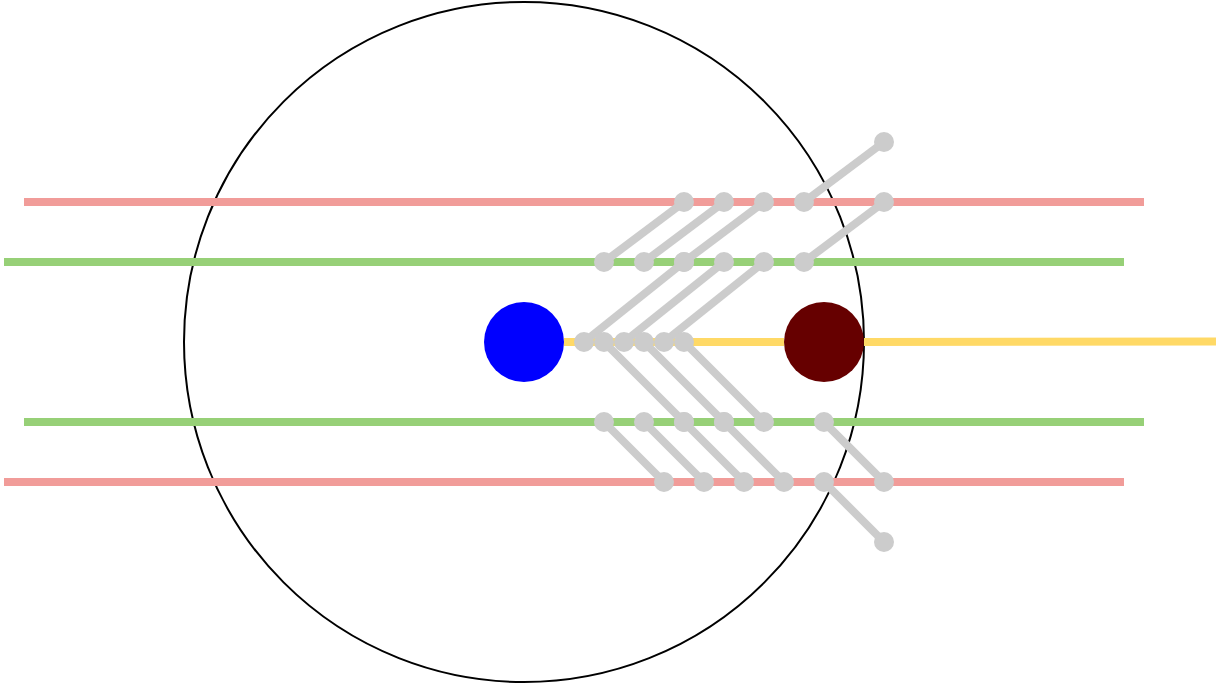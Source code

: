 <mxfile version="14.3.1" type="github">
  <diagram id="3MmdfEX-Yjmr-JOF9PcV" name="Page-1">
    <mxGraphModel dx="542" dy="285" grid="1" gridSize="10" guides="1" tooltips="1" connect="1" arrows="1" fold="1" page="1" pageScale="1" pageWidth="827" pageHeight="1169" math="0" shadow="0">
      <root>
        <mxCell id="0" />
        <mxCell id="1" parent="0" />
        <mxCell id="YL2AKY2UTasLXl6dypVk-1" value="" style="ellipse;whiteSpace=wrap;html=1;aspect=fixed;" vertex="1" parent="1">
          <mxGeometry x="700" y="200" width="340" height="340" as="geometry" />
        </mxCell>
        <mxCell id="YL2AKY2UTasLXl6dypVk-2" value="" style="ellipse;whiteSpace=wrap;html=1;aspect=fixed;fillColor=#0000FF;strokeColor=none;" vertex="1" parent="1">
          <mxGeometry x="850" y="350" width="40" height="40" as="geometry" />
        </mxCell>
        <mxCell id="YL2AKY2UTasLXl6dypVk-3" value="" style="endArrow=none;html=1;exitX=1;exitY=0.5;exitDx=0;exitDy=0;strokeColor=#FFD966;strokeWidth=4;" edge="1" parent="1" source="YL2AKY2UTasLXl6dypVk-11">
          <mxGeometry width="50" height="50" relative="1" as="geometry">
            <mxPoint x="1030.0" y="369.71" as="sourcePoint" />
            <mxPoint x="1216" y="369.71" as="targetPoint" />
          </mxGeometry>
        </mxCell>
        <mxCell id="YL2AKY2UTasLXl6dypVk-4" value="" style="endArrow=none;html=1;exitX=1;exitY=0.5;exitDx=0;exitDy=0;strokeColor=#FFD966;strokeWidth=4;entryX=0;entryY=0.5;entryDx=0;entryDy=0;" edge="1" parent="1" source="YL2AKY2UTasLXl6dypVk-2" target="YL2AKY2UTasLXl6dypVk-11">
          <mxGeometry width="50" height="50" relative="1" as="geometry">
            <mxPoint x="890" y="370" as="sourcePoint" />
            <mxPoint x="964.0" y="370" as="targetPoint" />
          </mxGeometry>
        </mxCell>
        <mxCell id="YL2AKY2UTasLXl6dypVk-11" value="" style="ellipse;whiteSpace=wrap;html=1;fillColor=#660000;strokeColor=none;" vertex="1" parent="1">
          <mxGeometry x="1000" y="350" width="40" height="40" as="geometry" />
        </mxCell>
        <mxCell id="YL2AKY2UTasLXl6dypVk-14" value="" style="endArrow=none;html=1;strokeWidth=4;fillColor=#d5e8d4;strokeColor=#97D077;" edge="1" parent="1">
          <mxGeometry width="50" height="50" relative="1" as="geometry">
            <mxPoint x="610" y="330" as="sourcePoint" />
            <mxPoint x="1170" y="330" as="targetPoint" />
          </mxGeometry>
        </mxCell>
        <mxCell id="YL2AKY2UTasLXl6dypVk-15" value="" style="endArrow=none;html=1;strokeWidth=4;fillColor=#d5e8d4;strokeColor=#97D077;" edge="1" parent="1">
          <mxGeometry width="50" height="50" relative="1" as="geometry">
            <mxPoint x="620" y="410" as="sourcePoint" />
            <mxPoint x="1180" y="410" as="targetPoint" />
          </mxGeometry>
        </mxCell>
        <mxCell id="YL2AKY2UTasLXl6dypVk-16" value="" style="endArrow=none;html=1;strokeWidth=4;fillColor=#d5e8d4;strokeColor=#F19C99;" edge="1" parent="1">
          <mxGeometry width="50" height="50" relative="1" as="geometry">
            <mxPoint x="620" y="300" as="sourcePoint" />
            <mxPoint x="1180" y="300" as="targetPoint" />
          </mxGeometry>
        </mxCell>
        <mxCell id="YL2AKY2UTasLXl6dypVk-17" value="" style="endArrow=none;html=1;strokeWidth=4;fillColor=#d5e8d4;strokeColor=#F19C99;" edge="1" parent="1">
          <mxGeometry width="50" height="50" relative="1" as="geometry">
            <mxPoint x="610" y="440" as="sourcePoint" />
            <mxPoint x="1170" y="440" as="targetPoint" />
          </mxGeometry>
        </mxCell>
        <mxCell id="YL2AKY2UTasLXl6dypVk-18" value="" style="endArrow=oval;html=1;strokeWidth=4;strokeColor=#CCCCCC;startArrow=oval;startFill=1;endFill=1;" edge="1" parent="1">
          <mxGeometry width="50" height="50" relative="1" as="geometry">
            <mxPoint x="900" y="370" as="sourcePoint" />
            <mxPoint x="950" y="330" as="targetPoint" />
          </mxGeometry>
        </mxCell>
        <mxCell id="YL2AKY2UTasLXl6dypVk-19" value="" style="endArrow=oval;html=1;strokeWidth=4;strokeColor=#CCCCCC;startArrow=oval;startFill=1;endFill=1;" edge="1" parent="1">
          <mxGeometry width="50" height="50" relative="1" as="geometry">
            <mxPoint x="920" y="370" as="sourcePoint" />
            <mxPoint x="970" y="330" as="targetPoint" />
          </mxGeometry>
        </mxCell>
        <mxCell id="YL2AKY2UTasLXl6dypVk-20" value="" style="endArrow=oval;html=1;strokeWidth=4;strokeColor=#CCCCCC;startArrow=oval;startFill=1;endFill=1;" edge="1" parent="1">
          <mxGeometry width="50" height="50" relative="1" as="geometry">
            <mxPoint x="940" y="370" as="sourcePoint" />
            <mxPoint x="990" y="330" as="targetPoint" />
          </mxGeometry>
        </mxCell>
        <mxCell id="YL2AKY2UTasLXl6dypVk-21" value="" style="endArrow=oval;html=1;strokeWidth=4;strokeColor=#CCCCCC;startArrow=oval;startFill=1;endFill=1;" edge="1" parent="1">
          <mxGeometry width="50" height="50" relative="1" as="geometry">
            <mxPoint x="910" y="330" as="sourcePoint" />
            <mxPoint x="950" y="300" as="targetPoint" />
          </mxGeometry>
        </mxCell>
        <mxCell id="YL2AKY2UTasLXl6dypVk-22" value="" style="endArrow=oval;html=1;strokeWidth=4;strokeColor=#CCCCCC;startArrow=oval;startFill=1;endFill=1;" edge="1" parent="1">
          <mxGeometry width="50" height="50" relative="1" as="geometry">
            <mxPoint x="910" y="370" as="sourcePoint" />
            <mxPoint x="950" y="410" as="targetPoint" />
          </mxGeometry>
        </mxCell>
        <mxCell id="YL2AKY2UTasLXl6dypVk-23" value="" style="endArrow=oval;html=1;strokeWidth=4;strokeColor=#CCCCCC;startArrow=oval;startFill=1;endFill=1;" edge="1" parent="1">
          <mxGeometry width="50" height="50" relative="1" as="geometry">
            <mxPoint x="930" y="330" as="sourcePoint" />
            <mxPoint x="970" y="300" as="targetPoint" />
          </mxGeometry>
        </mxCell>
        <mxCell id="YL2AKY2UTasLXl6dypVk-24" value="" style="endArrow=oval;html=1;strokeWidth=4;strokeColor=#CCCCCC;startArrow=oval;startFill=1;endFill=1;" edge="1" parent="1">
          <mxGeometry width="50" height="50" relative="1" as="geometry">
            <mxPoint x="950" y="330" as="sourcePoint" />
            <mxPoint x="990" y="300" as="targetPoint" />
          </mxGeometry>
        </mxCell>
        <mxCell id="YL2AKY2UTasLXl6dypVk-25" value="" style="endArrow=oval;html=1;strokeWidth=4;strokeColor=#CCCCCC;startArrow=oval;startFill=1;endFill=1;" edge="1" parent="1">
          <mxGeometry width="50" height="50" relative="1" as="geometry">
            <mxPoint x="930" y="370" as="sourcePoint" />
            <mxPoint x="970" y="410" as="targetPoint" />
          </mxGeometry>
        </mxCell>
        <mxCell id="YL2AKY2UTasLXl6dypVk-26" value="" style="endArrow=oval;html=1;strokeWidth=4;strokeColor=#CCCCCC;startArrow=oval;startFill=1;endFill=1;" edge="1" parent="1">
          <mxGeometry width="50" height="50" relative="1" as="geometry">
            <mxPoint x="950" y="370" as="sourcePoint" />
            <mxPoint x="990" y="410" as="targetPoint" />
          </mxGeometry>
        </mxCell>
        <mxCell id="YL2AKY2UTasLXl6dypVk-27" value="" style="endArrow=oval;html=1;strokeWidth=4;strokeColor=#CCCCCC;startArrow=oval;startFill=1;endFill=1;" edge="1" parent="1">
          <mxGeometry width="50" height="50" relative="1" as="geometry">
            <mxPoint x="910" y="410" as="sourcePoint" />
            <mxPoint x="940" y="440" as="targetPoint" />
          </mxGeometry>
        </mxCell>
        <mxCell id="YL2AKY2UTasLXl6dypVk-28" value="" style="endArrow=oval;html=1;strokeWidth=4;strokeColor=#CCCCCC;startArrow=oval;startFill=1;endFill=1;" edge="1" parent="1">
          <mxGeometry width="50" height="50" relative="1" as="geometry">
            <mxPoint x="930" y="410" as="sourcePoint" />
            <mxPoint x="960" y="440" as="targetPoint" />
          </mxGeometry>
        </mxCell>
        <mxCell id="YL2AKY2UTasLXl6dypVk-29" value="" style="endArrow=oval;html=1;strokeWidth=4;strokeColor=#CCCCCC;startArrow=oval;startFill=1;endFill=1;" edge="1" parent="1">
          <mxGeometry width="50" height="50" relative="1" as="geometry">
            <mxPoint x="970" y="410" as="sourcePoint" />
            <mxPoint x="1000" y="440" as="targetPoint" />
          </mxGeometry>
        </mxCell>
        <mxCell id="YL2AKY2UTasLXl6dypVk-30" value="" style="endArrow=oval;html=1;strokeWidth=4;strokeColor=#CCCCCC;startArrow=oval;startFill=1;endFill=1;" edge="1" parent="1">
          <mxGeometry width="50" height="50" relative="1" as="geometry">
            <mxPoint x="950" y="410" as="sourcePoint" />
            <mxPoint x="980" y="440" as="targetPoint" />
          </mxGeometry>
        </mxCell>
        <mxCell id="YL2AKY2UTasLXl6dypVk-33" value="" style="endArrow=oval;html=1;strokeWidth=4;strokeColor=#CCCCCC;startArrow=oval;startFill=1;endFill=1;" edge="1" parent="1">
          <mxGeometry width="50" height="50" relative="1" as="geometry">
            <mxPoint x="1010" y="300" as="sourcePoint" />
            <mxPoint x="1050" y="270" as="targetPoint" />
          </mxGeometry>
        </mxCell>
        <mxCell id="YL2AKY2UTasLXl6dypVk-34" value="" style="endArrow=oval;html=1;strokeWidth=4;strokeColor=#CCCCCC;startArrow=oval;startFill=1;endFill=1;" edge="1" parent="1">
          <mxGeometry width="50" height="50" relative="1" as="geometry">
            <mxPoint x="1010" y="330" as="sourcePoint" />
            <mxPoint x="1050" y="300" as="targetPoint" />
          </mxGeometry>
        </mxCell>
        <mxCell id="YL2AKY2UTasLXl6dypVk-35" value="" style="endArrow=oval;html=1;strokeWidth=4;strokeColor=#CCCCCC;startArrow=oval;startFill=1;endFill=1;" edge="1" parent="1">
          <mxGeometry width="50" height="50" relative="1" as="geometry">
            <mxPoint x="1020" y="440" as="sourcePoint" />
            <mxPoint x="1050" y="470" as="targetPoint" />
          </mxGeometry>
        </mxCell>
        <mxCell id="YL2AKY2UTasLXl6dypVk-36" value="" style="endArrow=oval;html=1;strokeWidth=4;strokeColor=#CCCCCC;startArrow=oval;startFill=1;endFill=1;" edge="1" parent="1">
          <mxGeometry width="50" height="50" relative="1" as="geometry">
            <mxPoint x="1020" y="410" as="sourcePoint" />
            <mxPoint x="1050" y="440" as="targetPoint" />
            <Array as="points">
              <mxPoint x="1040" y="430" />
            </Array>
          </mxGeometry>
        </mxCell>
      </root>
    </mxGraphModel>
  </diagram>
</mxfile>
